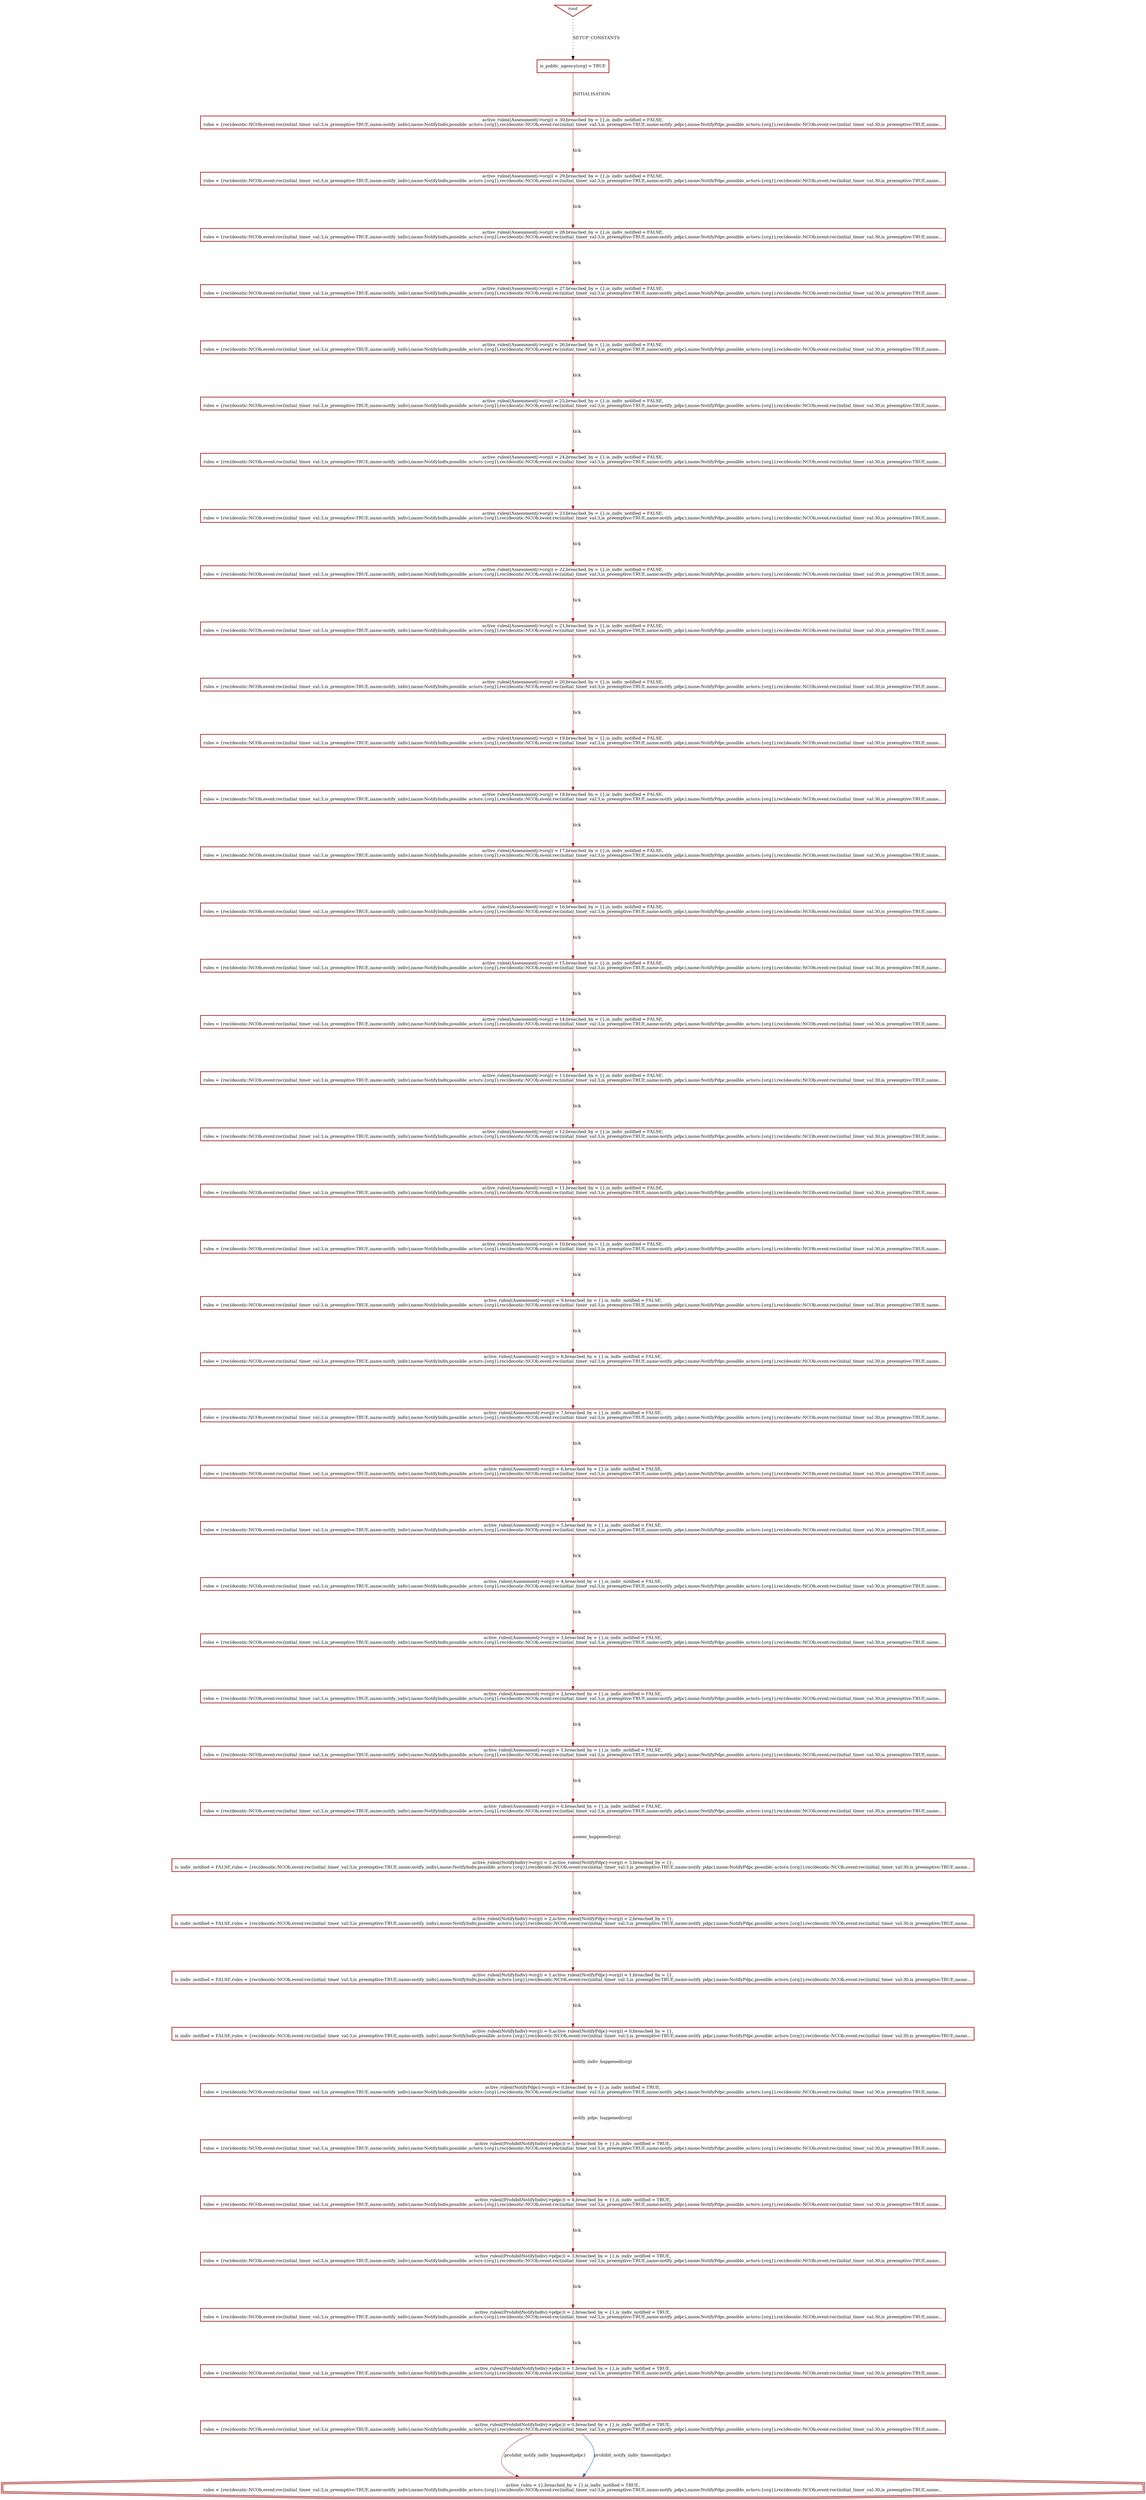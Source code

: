digraph history {
graph [nodesep=1.5, ranksep=1.5];
1 [shape=box, color="brown", fontsize=12, penwidth=2, label="is_public_agency(org) = TRUE"];

3 [shape=box, color="brown", fontsize=12, penwidth=2, label="active_rules((Assessment\|-\>org)) = 30,breached_by = \{\},is_indiv_notified = FALSE,\nrules = \{rec(deontic:NCOb,event:rec(initial_timer_val:3,is_preemptive:TRUE,name:notify_indiv),name:NotifyIndiv,possible_actors:\{org\}),rec(deontic:NCOb,event:rec(initial_timer_val:3,is_preemptive:TRUE,name:notify_pdpc),name:NotifyPdpc,possible_actors:\{org\}),rec(deontic:NCOb,event:rec(initial_timer_val:30,is_preemptive:TRUE,name..."];

4 [shape=box, color="brown", fontsize=12, penwidth=2, label="active_rules((Assessment\|-\>org)) = 29,breached_by = \{\},is_indiv_notified = FALSE,\nrules = \{rec(deontic:NCOb,event:rec(initial_timer_val:3,is_preemptive:TRUE,name:notify_indiv),name:NotifyIndiv,possible_actors:\{org\}),rec(deontic:NCOb,event:rec(initial_timer_val:3,is_preemptive:TRUE,name:notify_pdpc),name:NotifyPdpc,possible_actors:\{org\}),rec(deontic:NCOb,event:rec(initial_timer_val:30,is_preemptive:TRUE,name..."];

6 [shape=box, color="brown", fontsize=12, penwidth=2, label="active_rules((NotifyIndiv\|-\>org)) = 3,active_rules((NotifyPdpc\|-\>org)) = 3,breached_by = \{\},\nis_indiv_notified = FALSE,rules = \{rec(deontic:NCOb,event:rec(initial_timer_val:3,is_preemptive:TRUE,name:notify_indiv),name:NotifyIndiv,possible_actors:\{org\}),rec(deontic:NCOb,event:rec(initial_timer_val:3,is_preemptive:TRUE,name:notify_pdpc),name:NotifyPdpc,possible_actors:\{org\}),rec(deontic:NCOb,event:rec(initial_timer_val:30,is_preemptive:TRUE,name..."];

7 [shape=box, color="brown", fontsize=12, penwidth=2, label="active_rules((Assessment\|-\>org)) = 28,breached_by = \{\},is_indiv_notified = FALSE,\nrules = \{rec(deontic:NCOb,event:rec(initial_timer_val:3,is_preemptive:TRUE,name:notify_indiv),name:NotifyIndiv,possible_actors:\{org\}),rec(deontic:NCOb,event:rec(initial_timer_val:3,is_preemptive:TRUE,name:notify_pdpc),name:NotifyPdpc,possible_actors:\{org\}),rec(deontic:NCOb,event:rec(initial_timer_val:30,is_preemptive:TRUE,name..."];

8 [shape=box, color="brown", fontsize=12, penwidth=2, label="active_rules((NotifyIndiv\|-\>org)) = 2,active_rules((NotifyPdpc\|-\>org)) = 2,breached_by = \{\},\nis_indiv_notified = FALSE,rules = \{rec(deontic:NCOb,event:rec(initial_timer_val:3,is_preemptive:TRUE,name:notify_indiv),name:NotifyIndiv,possible_actors:\{org\}),rec(deontic:NCOb,event:rec(initial_timer_val:3,is_preemptive:TRUE,name:notify_pdpc),name:NotifyPdpc,possible_actors:\{org\}),rec(deontic:NCOb,event:rec(initial_timer_val:30,is_preemptive:TRUE,name..."];

11 [shape=box, color="brown", fontsize=12, penwidth=2, label="active_rules((Assessment\|-\>org)) = 27,breached_by = \{\},is_indiv_notified = FALSE,\nrules = \{rec(deontic:NCOb,event:rec(initial_timer_val:3,is_preemptive:TRUE,name:notify_indiv),name:NotifyIndiv,possible_actors:\{org\}),rec(deontic:NCOb,event:rec(initial_timer_val:3,is_preemptive:TRUE,name:notify_pdpc),name:NotifyPdpc,possible_actors:\{org\}),rec(deontic:NCOb,event:rec(initial_timer_val:30,is_preemptive:TRUE,name..."];

12 [shape=box, color="brown", fontsize=12, penwidth=2, label="active_rules((Assessment\|-\>org)) = 26,breached_by = \{\},is_indiv_notified = FALSE,\nrules = \{rec(deontic:NCOb,event:rec(initial_timer_val:3,is_preemptive:TRUE,name:notify_indiv),name:NotifyIndiv,possible_actors:\{org\}),rec(deontic:NCOb,event:rec(initial_timer_val:3,is_preemptive:TRUE,name:notify_pdpc),name:NotifyPdpc,possible_actors:\{org\}),rec(deontic:NCOb,event:rec(initial_timer_val:30,is_preemptive:TRUE,name..."];

13 [shape=box, color="brown", fontsize=12, penwidth=2, label="active_rules((Assessment\|-\>org)) = 25,breached_by = \{\},is_indiv_notified = FALSE,\nrules = \{rec(deontic:NCOb,event:rec(initial_timer_val:3,is_preemptive:TRUE,name:notify_indiv),name:NotifyIndiv,possible_actors:\{org\}),rec(deontic:NCOb,event:rec(initial_timer_val:3,is_preemptive:TRUE,name:notify_pdpc),name:NotifyPdpc,possible_actors:\{org\}),rec(deontic:NCOb,event:rec(initial_timer_val:30,is_preemptive:TRUE,name..."];

14 [shape=box, color="brown", fontsize=12, penwidth=2, label="active_rules((Assessment\|-\>org)) = 24,breached_by = \{\},is_indiv_notified = FALSE,\nrules = \{rec(deontic:NCOb,event:rec(initial_timer_val:3,is_preemptive:TRUE,name:notify_indiv),name:NotifyIndiv,possible_actors:\{org\}),rec(deontic:NCOb,event:rec(initial_timer_val:3,is_preemptive:TRUE,name:notify_pdpc),name:NotifyPdpc,possible_actors:\{org\}),rec(deontic:NCOb,event:rec(initial_timer_val:30,is_preemptive:TRUE,name..."];

15 [shape=box, color="brown", fontsize=12, penwidth=2, label="active_rules((Assessment\|-\>org)) = 23,breached_by = \{\},is_indiv_notified = FALSE,\nrules = \{rec(deontic:NCOb,event:rec(initial_timer_val:3,is_preemptive:TRUE,name:notify_indiv),name:NotifyIndiv,possible_actors:\{org\}),rec(deontic:NCOb,event:rec(initial_timer_val:3,is_preemptive:TRUE,name:notify_pdpc),name:NotifyPdpc,possible_actors:\{org\}),rec(deontic:NCOb,event:rec(initial_timer_val:30,is_preemptive:TRUE,name..."];

16 [shape=box, color="brown", fontsize=12, penwidth=2, label="active_rules((Assessment\|-\>org)) = 22,breached_by = \{\},is_indiv_notified = FALSE,\nrules = \{rec(deontic:NCOb,event:rec(initial_timer_val:3,is_preemptive:TRUE,name:notify_indiv),name:NotifyIndiv,possible_actors:\{org\}),rec(deontic:NCOb,event:rec(initial_timer_val:3,is_preemptive:TRUE,name:notify_pdpc),name:NotifyPdpc,possible_actors:\{org\}),rec(deontic:NCOb,event:rec(initial_timer_val:30,is_preemptive:TRUE,name..."];

17 [shape=box, color="brown", fontsize=12, penwidth=2, label="active_rules((Assessment\|-\>org)) = 21,breached_by = \{\},is_indiv_notified = FALSE,\nrules = \{rec(deontic:NCOb,event:rec(initial_timer_val:3,is_preemptive:TRUE,name:notify_indiv),name:NotifyIndiv,possible_actors:\{org\}),rec(deontic:NCOb,event:rec(initial_timer_val:3,is_preemptive:TRUE,name:notify_pdpc),name:NotifyPdpc,possible_actors:\{org\}),rec(deontic:NCOb,event:rec(initial_timer_val:30,is_preemptive:TRUE,name..."];

18 [shape=box, color="brown", fontsize=12, penwidth=2, label="active_rules((Assessment\|-\>org)) = 20,breached_by = \{\},is_indiv_notified = FALSE,\nrules = \{rec(deontic:NCOb,event:rec(initial_timer_val:3,is_preemptive:TRUE,name:notify_indiv),name:NotifyIndiv,possible_actors:\{org\}),rec(deontic:NCOb,event:rec(initial_timer_val:3,is_preemptive:TRUE,name:notify_pdpc),name:NotifyPdpc,possible_actors:\{org\}),rec(deontic:NCOb,event:rec(initial_timer_val:30,is_preemptive:TRUE,name..."];

19 [shape=box, color="brown", fontsize=12, penwidth=2, label="active_rules((Assessment\|-\>org)) = 19,breached_by = \{\},is_indiv_notified = FALSE,\nrules = \{rec(deontic:NCOb,event:rec(initial_timer_val:3,is_preemptive:TRUE,name:notify_indiv),name:NotifyIndiv,possible_actors:\{org\}),rec(deontic:NCOb,event:rec(initial_timer_val:3,is_preemptive:TRUE,name:notify_pdpc),name:NotifyPdpc,possible_actors:\{org\}),rec(deontic:NCOb,event:rec(initial_timer_val:30,is_preemptive:TRUE,name..."];

20 [shape=box, color="brown", fontsize=12, penwidth=2, label="active_rules((Assessment\|-\>org)) = 18,breached_by = \{\},is_indiv_notified = FALSE,\nrules = \{rec(deontic:NCOb,event:rec(initial_timer_val:3,is_preemptive:TRUE,name:notify_indiv),name:NotifyIndiv,possible_actors:\{org\}),rec(deontic:NCOb,event:rec(initial_timer_val:3,is_preemptive:TRUE,name:notify_pdpc),name:NotifyPdpc,possible_actors:\{org\}),rec(deontic:NCOb,event:rec(initial_timer_val:30,is_preemptive:TRUE,name..."];

21 [shape=box, color="brown", fontsize=12, penwidth=2, label="active_rules((Assessment\|-\>org)) = 17,breached_by = \{\},is_indiv_notified = FALSE,\nrules = \{rec(deontic:NCOb,event:rec(initial_timer_val:3,is_preemptive:TRUE,name:notify_indiv),name:NotifyIndiv,possible_actors:\{org\}),rec(deontic:NCOb,event:rec(initial_timer_val:3,is_preemptive:TRUE,name:notify_pdpc),name:NotifyPdpc,possible_actors:\{org\}),rec(deontic:NCOb,event:rec(initial_timer_val:30,is_preemptive:TRUE,name..."];

22 [shape=box, color="brown", fontsize=12, penwidth=2, label="active_rules((Assessment\|-\>org)) = 16,breached_by = \{\},is_indiv_notified = FALSE,\nrules = \{rec(deontic:NCOb,event:rec(initial_timer_val:3,is_preemptive:TRUE,name:notify_indiv),name:NotifyIndiv,possible_actors:\{org\}),rec(deontic:NCOb,event:rec(initial_timer_val:3,is_preemptive:TRUE,name:notify_pdpc),name:NotifyPdpc,possible_actors:\{org\}),rec(deontic:NCOb,event:rec(initial_timer_val:30,is_preemptive:TRUE,name..."];

23 [shape=box, color="brown", fontsize=12, penwidth=2, label="active_rules((Assessment\|-\>org)) = 15,breached_by = \{\},is_indiv_notified = FALSE,\nrules = \{rec(deontic:NCOb,event:rec(initial_timer_val:3,is_preemptive:TRUE,name:notify_indiv),name:NotifyIndiv,possible_actors:\{org\}),rec(deontic:NCOb,event:rec(initial_timer_val:3,is_preemptive:TRUE,name:notify_pdpc),name:NotifyPdpc,possible_actors:\{org\}),rec(deontic:NCOb,event:rec(initial_timer_val:30,is_preemptive:TRUE,name..."];

24 [shape=box, color="brown", fontsize=12, penwidth=2, label="active_rules((Assessment\|-\>org)) = 14,breached_by = \{\},is_indiv_notified = FALSE,\nrules = \{rec(deontic:NCOb,event:rec(initial_timer_val:3,is_preemptive:TRUE,name:notify_indiv),name:NotifyIndiv,possible_actors:\{org\}),rec(deontic:NCOb,event:rec(initial_timer_val:3,is_preemptive:TRUE,name:notify_pdpc),name:NotifyPdpc,possible_actors:\{org\}),rec(deontic:NCOb,event:rec(initial_timer_val:30,is_preemptive:TRUE,name..."];

25 [shape=box, color="brown", fontsize=12, penwidth=2, label="active_rules((Assessment\|-\>org)) = 13,breached_by = \{\},is_indiv_notified = FALSE,\nrules = \{rec(deontic:NCOb,event:rec(initial_timer_val:3,is_preemptive:TRUE,name:notify_indiv),name:NotifyIndiv,possible_actors:\{org\}),rec(deontic:NCOb,event:rec(initial_timer_val:3,is_preemptive:TRUE,name:notify_pdpc),name:NotifyPdpc,possible_actors:\{org\}),rec(deontic:NCOb,event:rec(initial_timer_val:30,is_preemptive:TRUE,name..."];

26 [shape=box, color="brown", fontsize=12, penwidth=2, label="active_rules((Assessment\|-\>org)) = 12,breached_by = \{\},is_indiv_notified = FALSE,\nrules = \{rec(deontic:NCOb,event:rec(initial_timer_val:3,is_preemptive:TRUE,name:notify_indiv),name:NotifyIndiv,possible_actors:\{org\}),rec(deontic:NCOb,event:rec(initial_timer_val:3,is_preemptive:TRUE,name:notify_pdpc),name:NotifyPdpc,possible_actors:\{org\}),rec(deontic:NCOb,event:rec(initial_timer_val:30,is_preemptive:TRUE,name..."];

27 [shape=box, color="brown", fontsize=12, penwidth=2, label="active_rules((Assessment\|-\>org)) = 11,breached_by = \{\},is_indiv_notified = FALSE,\nrules = \{rec(deontic:NCOb,event:rec(initial_timer_val:3,is_preemptive:TRUE,name:notify_indiv),name:NotifyIndiv,possible_actors:\{org\}),rec(deontic:NCOb,event:rec(initial_timer_val:3,is_preemptive:TRUE,name:notify_pdpc),name:NotifyPdpc,possible_actors:\{org\}),rec(deontic:NCOb,event:rec(initial_timer_val:30,is_preemptive:TRUE,name..."];

28 [shape=box, color="brown", fontsize=12, penwidth=2, label="active_rules((Assessment\|-\>org)) = 10,breached_by = \{\},is_indiv_notified = FALSE,\nrules = \{rec(deontic:NCOb,event:rec(initial_timer_val:3,is_preemptive:TRUE,name:notify_indiv),name:NotifyIndiv,possible_actors:\{org\}),rec(deontic:NCOb,event:rec(initial_timer_val:3,is_preemptive:TRUE,name:notify_pdpc),name:NotifyPdpc,possible_actors:\{org\}),rec(deontic:NCOb,event:rec(initial_timer_val:30,is_preemptive:TRUE,name..."];

29 [shape=box, color="brown", fontsize=12, penwidth=2, label="active_rules((Assessment\|-\>org)) = 9,breached_by = \{\},is_indiv_notified = FALSE,\nrules = \{rec(deontic:NCOb,event:rec(initial_timer_val:3,is_preemptive:TRUE,name:notify_indiv),name:NotifyIndiv,possible_actors:\{org\}),rec(deontic:NCOb,event:rec(initial_timer_val:3,is_preemptive:TRUE,name:notify_pdpc),name:NotifyPdpc,possible_actors:\{org\}),rec(deontic:NCOb,event:rec(initial_timer_val:30,is_preemptive:TRUE,name..."];

30 [shape=box, color="brown", fontsize=12, penwidth=2, label="active_rules((Assessment\|-\>org)) = 8,breached_by = \{\},is_indiv_notified = FALSE,\nrules = \{rec(deontic:NCOb,event:rec(initial_timer_val:3,is_preemptive:TRUE,name:notify_indiv),name:NotifyIndiv,possible_actors:\{org\}),rec(deontic:NCOb,event:rec(initial_timer_val:3,is_preemptive:TRUE,name:notify_pdpc),name:NotifyPdpc,possible_actors:\{org\}),rec(deontic:NCOb,event:rec(initial_timer_val:30,is_preemptive:TRUE,name..."];

31 [shape=box, color="brown", fontsize=12, penwidth=2, label="active_rules((Assessment\|-\>org)) = 7,breached_by = \{\},is_indiv_notified = FALSE,\nrules = \{rec(deontic:NCOb,event:rec(initial_timer_val:3,is_preemptive:TRUE,name:notify_indiv),name:NotifyIndiv,possible_actors:\{org\}),rec(deontic:NCOb,event:rec(initial_timer_val:3,is_preemptive:TRUE,name:notify_pdpc),name:NotifyPdpc,possible_actors:\{org\}),rec(deontic:NCOb,event:rec(initial_timer_val:30,is_preemptive:TRUE,name..."];

32 [shape=box, color="brown", fontsize=12, penwidth=2, label="active_rules((Assessment\|-\>org)) = 6,breached_by = \{\},is_indiv_notified = FALSE,\nrules = \{rec(deontic:NCOb,event:rec(initial_timer_val:3,is_preemptive:TRUE,name:notify_indiv),name:NotifyIndiv,possible_actors:\{org\}),rec(deontic:NCOb,event:rec(initial_timer_val:3,is_preemptive:TRUE,name:notify_pdpc),name:NotifyPdpc,possible_actors:\{org\}),rec(deontic:NCOb,event:rec(initial_timer_val:30,is_preemptive:TRUE,name..."];

33 [shape=box, color="brown", fontsize=12, penwidth=2, label="active_rules((Assessment\|-\>org)) = 5,breached_by = \{\},is_indiv_notified = FALSE,\nrules = \{rec(deontic:NCOb,event:rec(initial_timer_val:3,is_preemptive:TRUE,name:notify_indiv),name:NotifyIndiv,possible_actors:\{org\}),rec(deontic:NCOb,event:rec(initial_timer_val:3,is_preemptive:TRUE,name:notify_pdpc),name:NotifyPdpc,possible_actors:\{org\}),rec(deontic:NCOb,event:rec(initial_timer_val:30,is_preemptive:TRUE,name..."];

34 [shape=box, color="brown", fontsize=12, penwidth=2, label="active_rules((Assessment\|-\>org)) = 4,breached_by = \{\},is_indiv_notified = FALSE,\nrules = \{rec(deontic:NCOb,event:rec(initial_timer_val:3,is_preemptive:TRUE,name:notify_indiv),name:NotifyIndiv,possible_actors:\{org\}),rec(deontic:NCOb,event:rec(initial_timer_val:3,is_preemptive:TRUE,name:notify_pdpc),name:NotifyPdpc,possible_actors:\{org\}),rec(deontic:NCOb,event:rec(initial_timer_val:30,is_preemptive:TRUE,name..."];

35 [shape=box, color="brown", fontsize=12, penwidth=2, label="active_rules((Assessment\|-\>org)) = 3,breached_by = \{\},is_indiv_notified = FALSE,\nrules = \{rec(deontic:NCOb,event:rec(initial_timer_val:3,is_preemptive:TRUE,name:notify_indiv),name:NotifyIndiv,possible_actors:\{org\}),rec(deontic:NCOb,event:rec(initial_timer_val:3,is_preemptive:TRUE,name:notify_pdpc),name:NotifyPdpc,possible_actors:\{org\}),rec(deontic:NCOb,event:rec(initial_timer_val:30,is_preemptive:TRUE,name..."];

36 [shape=box, color="brown", fontsize=12, penwidth=2, label="active_rules((Assessment\|-\>org)) = 2,breached_by = \{\},is_indiv_notified = FALSE,\nrules = \{rec(deontic:NCOb,event:rec(initial_timer_val:3,is_preemptive:TRUE,name:notify_indiv),name:NotifyIndiv,possible_actors:\{org\}),rec(deontic:NCOb,event:rec(initial_timer_val:3,is_preemptive:TRUE,name:notify_pdpc),name:NotifyPdpc,possible_actors:\{org\}),rec(deontic:NCOb,event:rec(initial_timer_val:30,is_preemptive:TRUE,name..."];

37 [shape=box, color="brown", fontsize=12, penwidth=2, label="active_rules((Assessment\|-\>org)) = 1,breached_by = \{\},is_indiv_notified = FALSE,\nrules = \{rec(deontic:NCOb,event:rec(initial_timer_val:3,is_preemptive:TRUE,name:notify_indiv),name:NotifyIndiv,possible_actors:\{org\}),rec(deontic:NCOb,event:rec(initial_timer_val:3,is_preemptive:TRUE,name:notify_pdpc),name:NotifyPdpc,possible_actors:\{org\}),rec(deontic:NCOb,event:rec(initial_timer_val:30,is_preemptive:TRUE,name..."];

38 [shape=box, color="brown", fontsize=12, penwidth=2, label="active_rules((Assessment\|-\>org)) = 0,breached_by = \{\},is_indiv_notified = FALSE,\nrules = \{rec(deontic:NCOb,event:rec(initial_timer_val:3,is_preemptive:TRUE,name:notify_indiv),name:NotifyIndiv,possible_actors:\{org\}),rec(deontic:NCOb,event:rec(initial_timer_val:3,is_preemptive:TRUE,name:notify_pdpc),name:NotifyPdpc,possible_actors:\{org\}),rec(deontic:NCOb,event:rec(initial_timer_val:30,is_preemptive:TRUE,name..."];

40 [shape=box, color="brown", fontsize=12, penwidth=2, label="active_rules((NotifyIndiv\|-\>org)) = 1,active_rules((NotifyPdpc\|-\>org)) = 1,breached_by = \{\},\nis_indiv_notified = FALSE,rules = \{rec(deontic:NCOb,event:rec(initial_timer_val:3,is_preemptive:TRUE,name:notify_indiv),name:NotifyIndiv,possible_actors:\{org\}),rec(deontic:NCOb,event:rec(initial_timer_val:3,is_preemptive:TRUE,name:notify_pdpc),name:NotifyPdpc,possible_actors:\{org\}),rec(deontic:NCOb,event:rec(initial_timer_val:30,is_preemptive:TRUE,name..."];

44 [shape=box, color="brown", fontsize=12, penwidth=2, label="active_rules((ProhibitNotifyIndiv\|-\>pdpc)) = 5,breached_by = \{\},is_indiv_notified = TRUE,\nrules = \{rec(deontic:NCOb,event:rec(initial_timer_val:3,is_preemptive:TRUE,name:notify_indiv),name:NotifyIndiv,possible_actors:\{org\}),rec(deontic:NCOb,event:rec(initial_timer_val:3,is_preemptive:TRUE,name:notify_pdpc),name:NotifyPdpc,possible_actors:\{org\}),rec(deontic:NCOb,event:rec(initial_timer_val:30,is_preemptive:TRUE,name..."];

46 [shape=box, color="brown", fontsize=12, penwidth=2, label="active_rules((NotifyIndiv\|-\>org)) = 0,active_rules((NotifyPdpc\|-\>org)) = 0,breached_by = \{\},\nis_indiv_notified = FALSE,rules = \{rec(deontic:NCOb,event:rec(initial_timer_val:3,is_preemptive:TRUE,name:notify_indiv),name:NotifyIndiv,possible_actors:\{org\}),rec(deontic:NCOb,event:rec(initial_timer_val:3,is_preemptive:TRUE,name:notify_pdpc),name:NotifyPdpc,possible_actors:\{org\}),rec(deontic:NCOb,event:rec(initial_timer_val:30,is_preemptive:TRUE,name..."];

50 [shape=box, color="brown", fontsize=12, penwidth=2, label="active_rules((NotifyPdpc\|-\>org)) = 0,breached_by = \{\},is_indiv_notified = TRUE,\nrules = \{rec(deontic:NCOb,event:rec(initial_timer_val:3,is_preemptive:TRUE,name:notify_indiv),name:NotifyIndiv,possible_actors:\{org\}),rec(deontic:NCOb,event:rec(initial_timer_val:3,is_preemptive:TRUE,name:notify_pdpc),name:NotifyPdpc,possible_actors:\{org\}),rec(deontic:NCOb,event:rec(initial_timer_val:30,is_preemptive:TRUE,name..."];

54 [shape=box, color="brown", fontsize=12, penwidth=2, label="active_rules((ProhibitNotifyIndiv\|-\>pdpc)) = 4,breached_by = \{\},is_indiv_notified = TRUE,\nrules = \{rec(deontic:NCOb,event:rec(initial_timer_val:3,is_preemptive:TRUE,name:notify_indiv),name:NotifyIndiv,possible_actors:\{org\}),rec(deontic:NCOb,event:rec(initial_timer_val:3,is_preemptive:TRUE,name:notify_pdpc),name:NotifyPdpc,possible_actors:\{org\}),rec(deontic:NCOb,event:rec(initial_timer_val:30,is_preemptive:TRUE,name..."];

55 [shape=doubleoctagon, color="brown", fontsize=12, penwidth=2, label="active_rules = \{\},breached_by = \{\},is_indiv_notified = TRUE,\nrules = \{rec(deontic:NCOb,event:rec(initial_timer_val:3,is_preemptive:TRUE,name:notify_indiv),name:NotifyIndiv,possible_actors:\{org\}),rec(deontic:NCOb,event:rec(initial_timer_val:3,is_preemptive:TRUE,name:notify_pdpc),name:NotifyPdpc,possible_actors:\{org\}),rec(deontic:NCOb,event:rec(initial_timer_val:30,is_preemptive:TRUE,name..."];

56 [shape=box, color="brown", fontsize=12, penwidth=2, label="active_rules((ProhibitNotifyIndiv\|-\>pdpc)) = 3,breached_by = \{\},is_indiv_notified = TRUE,\nrules = \{rec(deontic:NCOb,event:rec(initial_timer_val:3,is_preemptive:TRUE,name:notify_indiv),name:NotifyIndiv,possible_actors:\{org\}),rec(deontic:NCOb,event:rec(initial_timer_val:3,is_preemptive:TRUE,name:notify_pdpc),name:NotifyPdpc,possible_actors:\{org\}),rec(deontic:NCOb,event:rec(initial_timer_val:30,is_preemptive:TRUE,name..."];

57 [shape=box, color="brown", fontsize=12, penwidth=2, label="active_rules((ProhibitNotifyIndiv\|-\>pdpc)) = 2,breached_by = \{\},is_indiv_notified = TRUE,\nrules = \{rec(deontic:NCOb,event:rec(initial_timer_val:3,is_preemptive:TRUE,name:notify_indiv),name:NotifyIndiv,possible_actors:\{org\}),rec(deontic:NCOb,event:rec(initial_timer_val:3,is_preemptive:TRUE,name:notify_pdpc),name:NotifyPdpc,possible_actors:\{org\}),rec(deontic:NCOb,event:rec(initial_timer_val:30,is_preemptive:TRUE,name..."];

58 [shape=box, color="brown", fontsize=12, penwidth=2, label="active_rules((ProhibitNotifyIndiv\|-\>pdpc)) = 1,breached_by = \{\},is_indiv_notified = TRUE,\nrules = \{rec(deontic:NCOb,event:rec(initial_timer_val:3,is_preemptive:TRUE,name:notify_indiv),name:NotifyIndiv,possible_actors:\{org\}),rec(deontic:NCOb,event:rec(initial_timer_val:3,is_preemptive:TRUE,name:notify_pdpc),name:NotifyPdpc,possible_actors:\{org\}),rec(deontic:NCOb,event:rec(initial_timer_val:30,is_preemptive:TRUE,name..."];

59 [shape=box, color="brown", fontsize=12, penwidth=2, label="active_rules((ProhibitNotifyIndiv\|-\>pdpc)) = 0,breached_by = \{\},is_indiv_notified = TRUE,\nrules = \{rec(deontic:NCOb,event:rec(initial_timer_val:3,is_preemptive:TRUE,name:notify_indiv),name:NotifyIndiv,possible_actors:\{org\}),rec(deontic:NCOb,event:rec(initial_timer_val:3,is_preemptive:TRUE,name:notify_pdpc),name:NotifyPdpc,possible_actors:\{org\}),rec(deontic:NCOb,event:rec(initial_timer_val:30,is_preemptive:TRUE,name..."];

root [shape=invtriangle, color="brown", fontsize=12, penwidth=2, label="root"];

root -> 1 [style = dotted, color = black, label="SETUP_CONSTANTS", fontsize=12];

1 -> 3 [color = "brown", label="INITIALISATION", fontsize=12];

3 -> 4 [color = "brown", label="tick", fontsize=12];

4 -> 7 [color = "brown", label="tick", fontsize=12];

7 -> 11 [color = "brown", label="tick", fontsize=12];

11 -> 12 [color = "brown", label="tick", fontsize=12];

12 -> 13 [color = "brown", label="tick", fontsize=12];

13 -> 14 [color = "brown", label="tick", fontsize=12];

14 -> 15 [color = "brown", label="tick", fontsize=12];

15 -> 16 [color = "brown", label="tick", fontsize=12];

16 -> 17 [color = "brown", label="tick", fontsize=12];

17 -> 18 [color = "brown", label="tick", fontsize=12];

18 -> 19 [color = "brown", label="tick", fontsize=12];

19 -> 20 [color = "brown", label="tick", fontsize=12];

20 -> 21 [color = "brown", label="tick", fontsize=12];

21 -> 22 [color = "brown", label="tick", fontsize=12];

22 -> 23 [color = "brown", label="tick", fontsize=12];

23 -> 24 [color = "brown", label="tick", fontsize=12];

24 -> 25 [color = "brown", label="tick", fontsize=12];

25 -> 26 [color = "brown", label="tick", fontsize=12];

26 -> 27 [color = "brown", label="tick", fontsize=12];

27 -> 28 [color = "brown", label="tick", fontsize=12];

28 -> 29 [color = "brown", label="tick", fontsize=12];

29 -> 30 [color = "brown", label="tick", fontsize=12];

30 -> 31 [color = "brown", label="tick", fontsize=12];

31 -> 32 [color = "brown", label="tick", fontsize=12];

32 -> 33 [color = "brown", label="tick", fontsize=12];

33 -> 34 [color = "brown", label="tick", fontsize=12];

34 -> 35 [color = "brown", label="tick", fontsize=12];

35 -> 36 [color = "brown", label="tick", fontsize=12];

36 -> 37 [color = "brown", label="tick", fontsize=12];

37 -> 38 [color = "brown", label="tick", fontsize=12];

38 -> 6 [color = "brown", label="assess_happened(org)", fontsize=12];

6 -> 8 [color = "brown", label="tick", fontsize=12];

8 -> 40 [color = "brown", label="tick", fontsize=12];

40 -> 46 [color = "brown", label="tick", fontsize=12];

46 -> 50 [color = "brown", label="notify_indiv_happened(org)", fontsize=12];

50 -> 44 [color = "brown", label="notify_pdpc_happened(org)", fontsize=12];

44 -> 54 [color = "brown", label="tick", fontsize=12];

54 -> 56 [color = "brown", label="tick", fontsize=12];

56 -> 57 [color = "brown", label="tick", fontsize=12];

57 -> 58 [color = "brown", label="tick", fontsize=12];

58 -> 59 [color = "brown", label="tick", fontsize=12];

59 -> 55 [color = "brown", label="prohibit_notify_indiv_happened(pdpc)", fontsize=12];
59 -> 55 [color = "#006391", label="prohibit_notify_indiv_timeout(pdpc)", fontsize=12];

}
